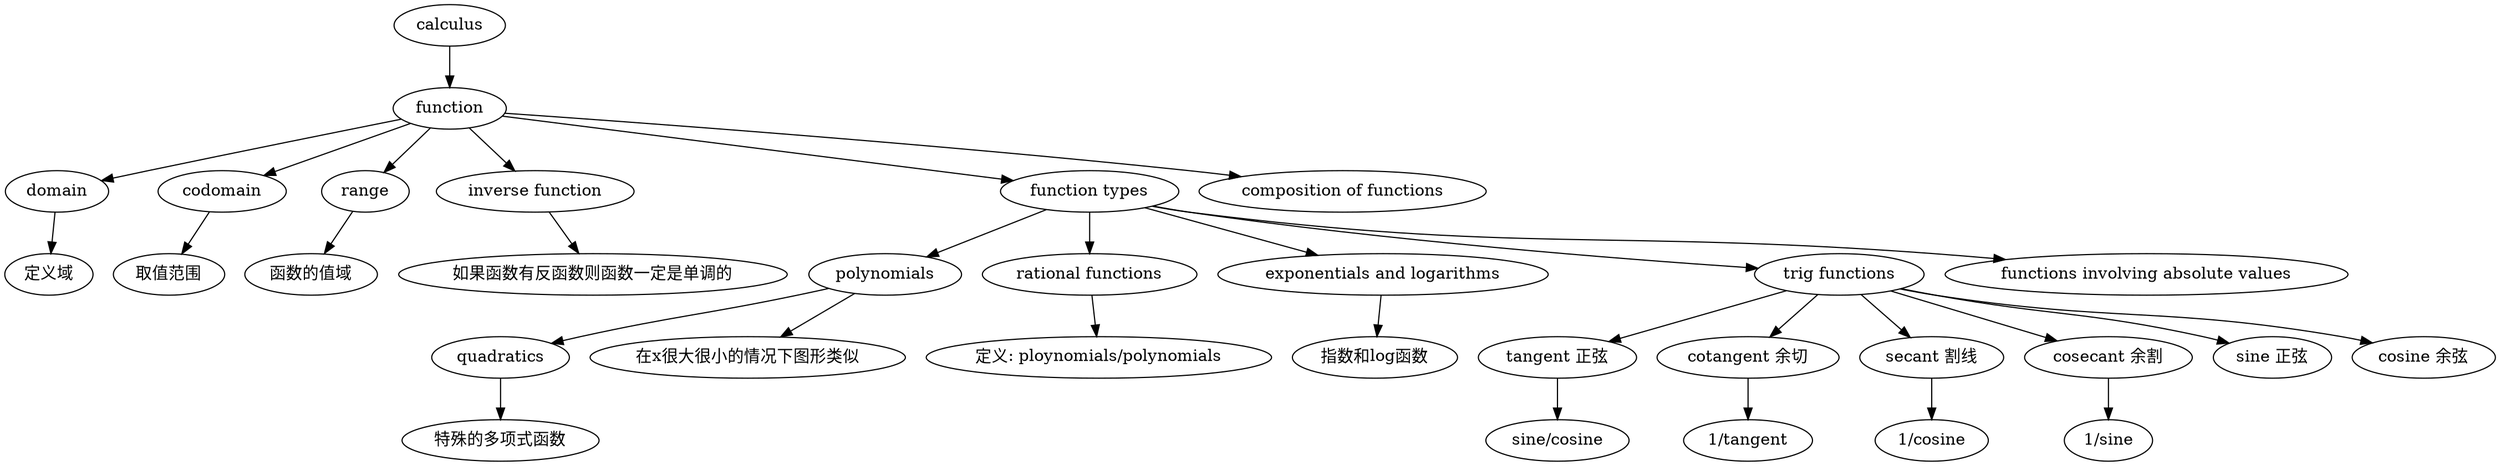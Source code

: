 digraph {
  "domain" -> "定义域"
  "codomain" -> "取值范围"
  "range" -> "函数的值域"
  "inverse function" -> "如果函数有反函数则函数一定是单调的"
  "quadratics" -> "特殊的多项式函数"
  "polynomials" -> "在x很大很小的情况下图形类似"
  "polynomials" -> "quadratics"
  "rational functions" -> "定义: ploynomials/polynomials"
  "exponentials and logarithms" -> "指数和log函数"
  "tangent 正弦" -> "sine/cosine"
  "cotangent 余切" -> "1/tangent"
  "secant 割线" -> "1/cosine"
  "cosecant 余割" -> "1/sine"
  "trig functions" -> "sine 正弦"
  "trig functions" -> "cosine 余弦"
  "trig functions" -> "tangent 正弦"
  "trig functions" -> "cotangent 余切"
  "trig functions" -> "secant 割线"
  "trig functions" -> "cosecant 余割"
  "function types" -> "polynomials"
  "function types" -> "rational functions"
  "function types" -> "exponentials and logarithms"
  "function types" -> "trig functions"
  "function types" -> "functions involving absolute values"
  "function" -> "domain"
  "function" -> "codomain"
  "function" -> "range"
  "function" -> "inverse function"
  "function" -> "composition of functions"
  "function" -> "function types"
  "calculus" -> "function"
}